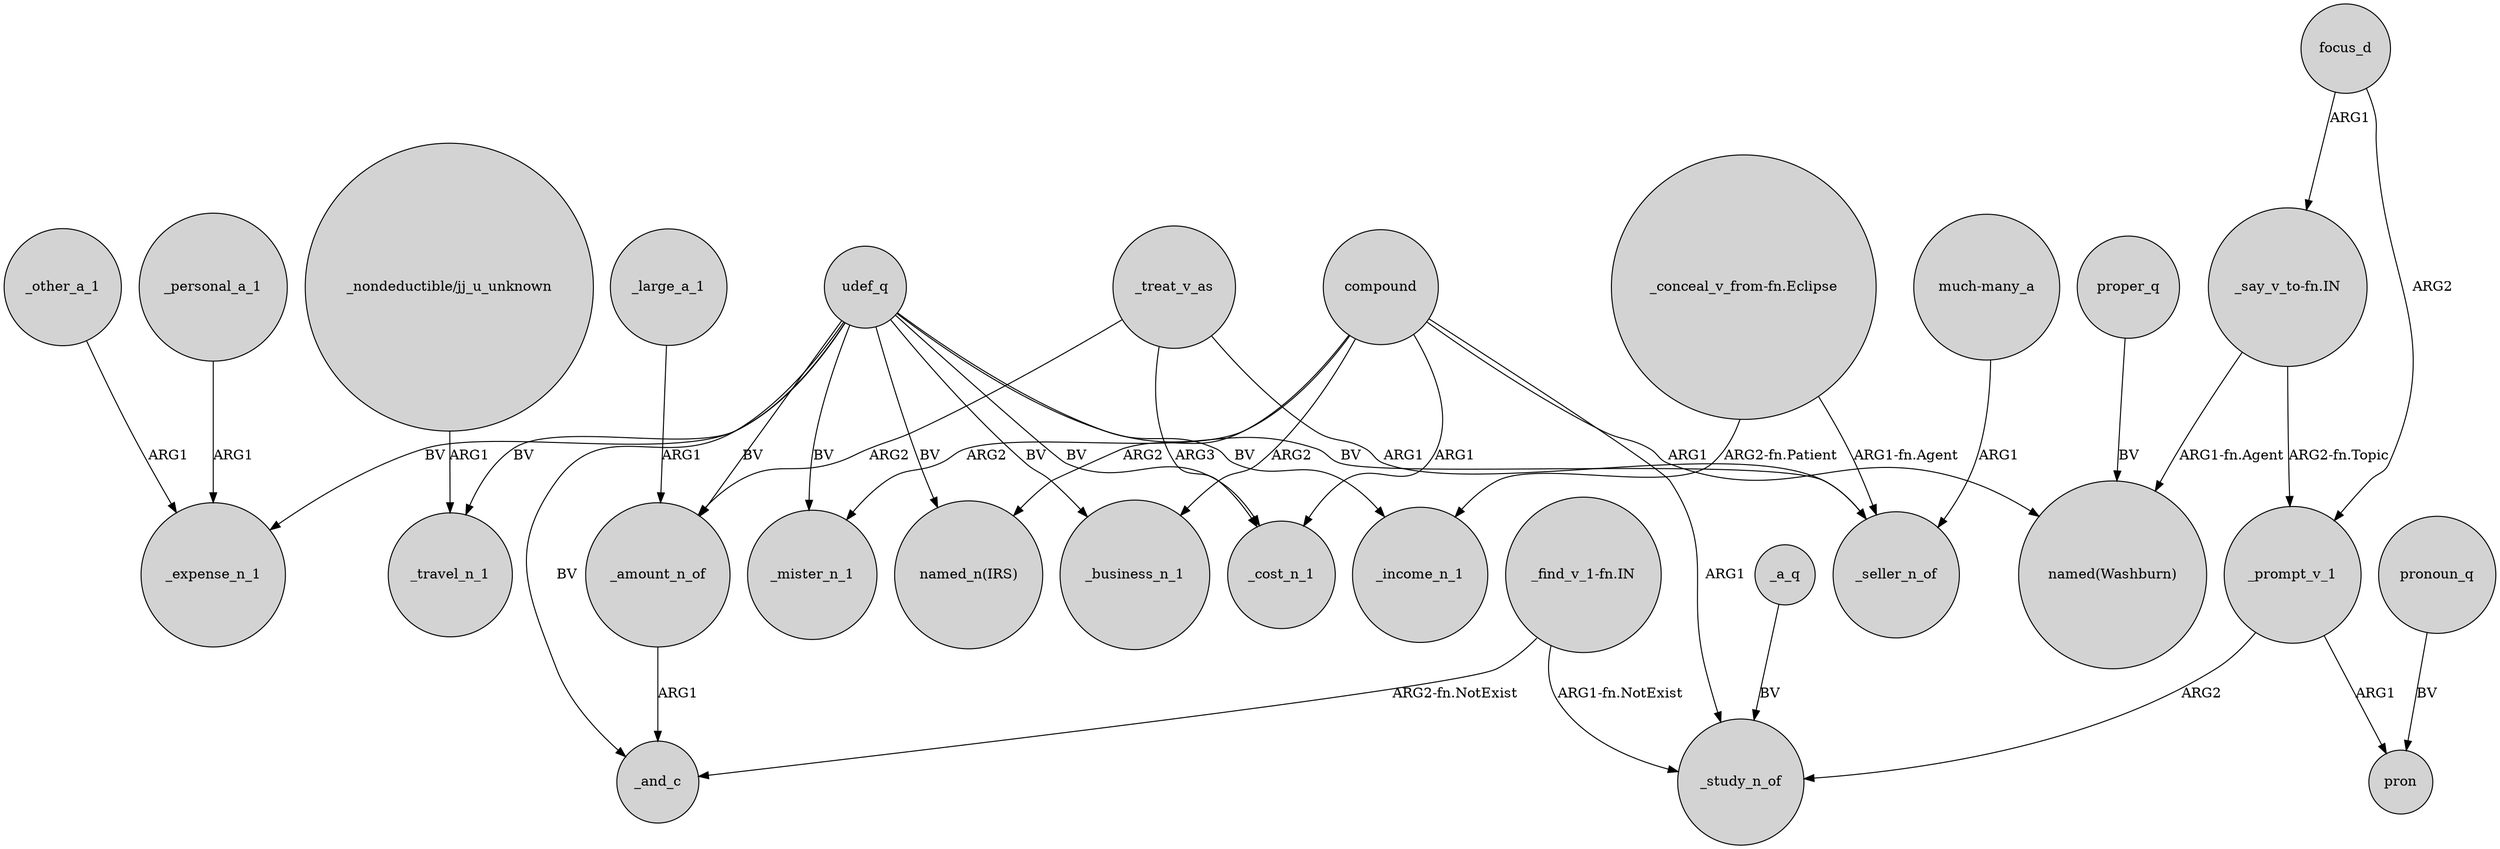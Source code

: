 digraph {
	node [shape=circle style=filled]
	udef_q -> _expense_n_1 [label=BV]
	_a_q -> _study_n_of [label=BV]
	proper_q -> "named(Washburn)" [label=BV]
	udef_q -> _amount_n_of [label=BV]
	_treat_v_as -> _seller_n_of [label=ARG1]
	compound -> _mister_n_1 [label=ARG2]
	"_conceal_v_from-fn.Eclipse" -> _seller_n_of [label="ARG1-fn.Agent"]
	"_find_v_1-fn.IN" -> _study_n_of [label="ARG1-fn.NotExist"]
	_amount_n_of -> _and_c [label=ARG1]
	_prompt_v_1 -> _study_n_of [label=ARG2]
	compound -> "named(Washburn)" [label=ARG1]
	udef_q -> _mister_n_1 [label=BV]
	udef_q -> _travel_n_1 [label=BV]
	_personal_a_1 -> _expense_n_1 [label=ARG1]
	udef_q -> _cost_n_1 [label=BV]
	udef_q -> _seller_n_of [label=BV]
	"_say_v_to-fn.IN" -> _prompt_v_1 [label="ARG2-fn.Topic"]
	focus_d -> "_say_v_to-fn.IN" [label=ARG1]
	_treat_v_as -> _amount_n_of [label=ARG2]
	pronoun_q -> pron [label=BV]
	"much-many_a" -> _seller_n_of [label=ARG1]
	"_conceal_v_from-fn.Eclipse" -> _income_n_1 [label="ARG2-fn.Patient"]
	focus_d -> _prompt_v_1 [label=ARG2]
	"_find_v_1-fn.IN" -> _and_c [label="ARG2-fn.NotExist"]
	compound -> _cost_n_1 [label=ARG1]
	compound -> _business_n_1 [label=ARG2]
	_prompt_v_1 -> pron [label=ARG1]
	compound -> _study_n_of [label=ARG1]
	compound -> "named_n(IRS)" [label=ARG2]
	"_nondeductible/jj_u_unknown" -> _travel_n_1 [label=ARG1]
	_large_a_1 -> _amount_n_of [label=ARG1]
	_other_a_1 -> _expense_n_1 [label=ARG1]
	udef_q -> _business_n_1 [label=BV]
	udef_q -> "named_n(IRS)" [label=BV]
	udef_q -> _and_c [label=BV]
	_treat_v_as -> _cost_n_1 [label=ARG3]
	"_say_v_to-fn.IN" -> "named(Washburn)" [label="ARG1-fn.Agent"]
	udef_q -> _income_n_1 [label=BV]
}
